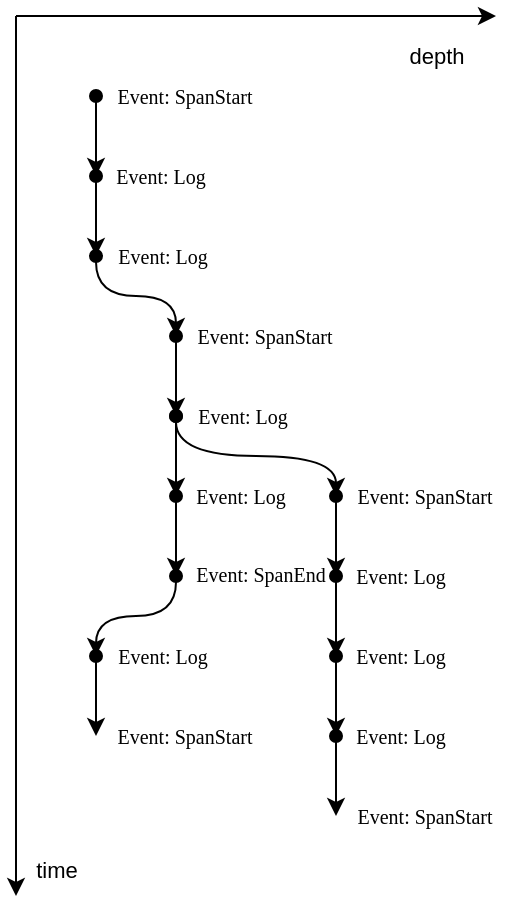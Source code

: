 <mxfile version="24.7.14">
  <diagram name="Page-1" id="T6d8X0sFulMxR60aM0VQ">
    <mxGraphModel dx="989" dy="537" grid="1" gridSize="10" guides="1" tooltips="1" connect="1" arrows="1" fold="1" page="1" pageScale="1" pageWidth="850" pageHeight="1100" math="0" shadow="0">
      <root>
        <mxCell id="0" />
        <mxCell id="1" parent="0" />
        <mxCell id="pR2gU65df5QwyOfCK6Qe-1" value="" style="endArrow=classic;html=1;rounded=0;" edge="1" parent="1">
          <mxGeometry width="50" height="50" relative="1" as="geometry">
            <mxPoint x="40" y="40" as="sourcePoint" />
            <mxPoint x="40" y="480" as="targetPoint" />
          </mxGeometry>
        </mxCell>
        <mxCell id="pR2gU65df5QwyOfCK6Qe-2" value="time" style="edgeLabel;html=1;align=center;verticalAlign=middle;resizable=0;points=[];" vertex="1" connectable="0" parent="pR2gU65df5QwyOfCK6Qe-1">
          <mxGeometry x="0.823" y="-1" relative="1" as="geometry">
            <mxPoint x="21" y="26" as="offset" />
          </mxGeometry>
        </mxCell>
        <mxCell id="pR2gU65df5QwyOfCK6Qe-3" value="" style="endArrow=classic;html=1;rounded=0;" edge="1" parent="1">
          <mxGeometry width="50" height="50" relative="1" as="geometry">
            <mxPoint x="40" y="40" as="sourcePoint" />
            <mxPoint x="280" y="40" as="targetPoint" />
          </mxGeometry>
        </mxCell>
        <mxCell id="pR2gU65df5QwyOfCK6Qe-4" value="depth" style="edgeLabel;html=1;align=center;verticalAlign=middle;resizable=0;points=[];" vertex="1" connectable="0" parent="pR2gU65df5QwyOfCK6Qe-3">
          <mxGeometry x="0.59" relative="1" as="geometry">
            <mxPoint x="19" y="20" as="offset" />
          </mxGeometry>
        </mxCell>
        <mxCell id="pR2gU65df5QwyOfCK6Qe-5" value="" style="endArrow=classic;html=1;rounded=0;startArrow=oval;startFill=1;fontFamily=Times New Roman;fontSize=10;" edge="1" parent="1">
          <mxGeometry width="50" height="50" relative="1" as="geometry">
            <mxPoint x="80" y="80" as="sourcePoint" />
            <mxPoint x="80" y="120" as="targetPoint" />
          </mxGeometry>
        </mxCell>
        <mxCell id="pR2gU65df5QwyOfCK6Qe-6" value="Event: SpanStart" style="edgeLabel;html=1;align=center;verticalAlign=middle;resizable=0;points=[];fontFamily=Times New Roman;fontSize=10;" vertex="1" connectable="0" parent="pR2gU65df5QwyOfCK6Qe-5">
          <mxGeometry x="-0.393" relative="1" as="geometry">
            <mxPoint x="44" y="-12" as="offset" />
          </mxGeometry>
        </mxCell>
        <mxCell id="pR2gU65df5QwyOfCK6Qe-7" value="" style="endArrow=classic;html=1;rounded=0;startArrow=oval;startFill=1;fontFamily=Times New Roman;fontSize=10;" edge="1" parent="1">
          <mxGeometry width="50" height="50" relative="1" as="geometry">
            <mxPoint x="80" y="120" as="sourcePoint" />
            <mxPoint x="80" y="160" as="targetPoint" />
          </mxGeometry>
        </mxCell>
        <mxCell id="pR2gU65df5QwyOfCK6Qe-8" value="Event: Log" style="edgeLabel;html=1;align=center;verticalAlign=middle;resizable=0;points=[];fontFamily=Times New Roman;fontSize=10;" vertex="1" connectable="0" parent="pR2gU65df5QwyOfCK6Qe-7">
          <mxGeometry x="-0.393" relative="1" as="geometry">
            <mxPoint x="32" y="-12" as="offset" />
          </mxGeometry>
        </mxCell>
        <mxCell id="pR2gU65df5QwyOfCK6Qe-9" value="" style="endArrow=classic;html=1;rounded=0;startArrow=oval;startFill=1;fontFamily=Times New Roman;fontSize=10;edgeStyle=orthogonalEdgeStyle;curved=1;" edge="1" parent="1">
          <mxGeometry width="50" height="50" relative="1" as="geometry">
            <mxPoint x="80" y="160" as="sourcePoint" />
            <mxPoint x="120" y="200" as="targetPoint" />
            <Array as="points">
              <mxPoint x="80" y="180" />
              <mxPoint x="120" y="180" />
            </Array>
          </mxGeometry>
        </mxCell>
        <mxCell id="pR2gU65df5QwyOfCK6Qe-10" value="Event: Log" style="edgeLabel;html=1;align=center;verticalAlign=middle;resizable=0;points=[];fontFamily=Times New Roman;fontSize=10;" vertex="1" connectable="0" parent="pR2gU65df5QwyOfCK6Qe-9">
          <mxGeometry x="-0.393" relative="1" as="geometry">
            <mxPoint x="28" y="-20" as="offset" />
          </mxGeometry>
        </mxCell>
        <mxCell id="pR2gU65df5QwyOfCK6Qe-13" value="" style="endArrow=classic;html=1;rounded=0;startArrow=oval;startFill=1;fontFamily=Times New Roman;fontSize=10;" edge="1" parent="1">
          <mxGeometry width="50" height="50" relative="1" as="geometry">
            <mxPoint x="120" y="200" as="sourcePoint" />
            <mxPoint x="120" y="240" as="targetPoint" />
          </mxGeometry>
        </mxCell>
        <mxCell id="pR2gU65df5QwyOfCK6Qe-14" value="Event: SpanStart" style="edgeLabel;html=1;align=center;verticalAlign=middle;resizable=0;points=[];fontFamily=Times New Roman;fontSize=10;" vertex="1" connectable="0" parent="pR2gU65df5QwyOfCK6Qe-13">
          <mxGeometry x="-0.393" relative="1" as="geometry">
            <mxPoint x="44" y="-12" as="offset" />
          </mxGeometry>
        </mxCell>
        <mxCell id="pR2gU65df5QwyOfCK6Qe-15" value="" style="endArrow=classic;html=1;rounded=0;startArrow=oval;startFill=1;fontFamily=Times New Roman;fontSize=10;edgeStyle=orthogonalEdgeStyle;curved=1;" edge="1" parent="1">
          <mxGeometry width="50" height="50" relative="1" as="geometry">
            <mxPoint x="120" y="240" as="sourcePoint" />
            <mxPoint x="200" y="280" as="targetPoint" />
            <Array as="points">
              <mxPoint x="120" y="260" />
              <mxPoint x="200" y="260" />
            </Array>
          </mxGeometry>
        </mxCell>
        <mxCell id="pR2gU65df5QwyOfCK6Qe-16" value="Event: Log" style="edgeLabel;html=1;align=center;verticalAlign=middle;resizable=0;points=[];fontFamily=Times New Roman;fontSize=10;" vertex="1" connectable="0" parent="pR2gU65df5QwyOfCK6Qe-15">
          <mxGeometry x="-0.393" relative="1" as="geometry">
            <mxPoint x="16" y="-20" as="offset" />
          </mxGeometry>
        </mxCell>
        <mxCell id="pR2gU65df5QwyOfCK6Qe-17" value="" style="endArrow=classic;html=1;rounded=0;startArrow=oval;startFill=1;fontFamily=Times New Roman;fontSize=10;" edge="1" parent="1">
          <mxGeometry width="50" height="50" relative="1" as="geometry">
            <mxPoint x="200" y="280" as="sourcePoint" />
            <mxPoint x="200" y="320" as="targetPoint" />
          </mxGeometry>
        </mxCell>
        <mxCell id="pR2gU65df5QwyOfCK6Qe-18" value="Event: SpanStart" style="edgeLabel;html=1;align=center;verticalAlign=middle;resizable=0;points=[];fontFamily=Times New Roman;fontSize=10;" vertex="1" connectable="0" parent="pR2gU65df5QwyOfCK6Qe-17">
          <mxGeometry x="-0.393" relative="1" as="geometry">
            <mxPoint x="44" y="-12" as="offset" />
          </mxGeometry>
        </mxCell>
        <mxCell id="pR2gU65df5QwyOfCK6Qe-19" value="" style="endArrow=classic;html=1;rounded=0;startArrow=oval;startFill=1;fontFamily=Times New Roman;fontSize=10;" edge="1" parent="1">
          <mxGeometry width="50" height="50" relative="1" as="geometry">
            <mxPoint x="120" y="240" as="sourcePoint" />
            <mxPoint x="120" y="280" as="targetPoint" />
          </mxGeometry>
        </mxCell>
        <mxCell id="pR2gU65df5QwyOfCK6Qe-24" value="" style="endArrow=classic;html=1;rounded=0;startArrow=oval;startFill=1;fontFamily=Times New Roman;fontSize=10;" edge="1" parent="1">
          <mxGeometry width="50" height="50" relative="1" as="geometry">
            <mxPoint x="120" y="280" as="sourcePoint" />
            <mxPoint x="120" y="320" as="targetPoint" />
          </mxGeometry>
        </mxCell>
        <mxCell id="pR2gU65df5QwyOfCK6Qe-25" value="Event: Log" style="edgeLabel;html=1;align=center;verticalAlign=middle;resizable=0;points=[];fontFamily=Times New Roman;fontSize=10;" vertex="1" connectable="0" parent="pR2gU65df5QwyOfCK6Qe-24">
          <mxGeometry x="-0.393" relative="1" as="geometry">
            <mxPoint x="32" y="-12" as="offset" />
          </mxGeometry>
        </mxCell>
        <mxCell id="pR2gU65df5QwyOfCK6Qe-26" value="Event: SpanEnd" style="edgeLabel;html=1;align=center;verticalAlign=middle;resizable=0;points=[];fontFamily=Times New Roman;fontSize=10;" vertex="1" connectable="0" parent="pR2gU65df5QwyOfCK6Qe-24">
          <mxGeometry x="-0.075" relative="1" as="geometry">
            <mxPoint x="42" y="20" as="offset" />
          </mxGeometry>
        </mxCell>
        <mxCell id="pR2gU65df5QwyOfCK6Qe-30" value="" style="endArrow=classic;html=1;rounded=0;startArrow=oval;startFill=1;fontFamily=Times New Roman;fontSize=10;edgeStyle=orthogonalEdgeStyle;curved=1;" edge="1" parent="1">
          <mxGeometry width="50" height="50" relative="1" as="geometry">
            <mxPoint x="120" y="320" as="sourcePoint" />
            <mxPoint x="80" y="360" as="targetPoint" />
            <Array as="points">
              <mxPoint x="120" y="340" />
              <mxPoint x="80" y="340" />
            </Array>
          </mxGeometry>
        </mxCell>
        <mxCell id="pR2gU65df5QwyOfCK6Qe-31" value="Event: Log" style="edgeLabel;html=1;align=center;verticalAlign=middle;resizable=0;points=[];fontFamily=Times New Roman;fontSize=10;" vertex="1" connectable="0" parent="pR2gU65df5QwyOfCK6Qe-30">
          <mxGeometry x="-0.393" relative="1" as="geometry">
            <mxPoint x="-3" y="20" as="offset" />
          </mxGeometry>
        </mxCell>
        <mxCell id="pR2gU65df5QwyOfCK6Qe-33" value="" style="endArrow=classic;html=1;rounded=0;startArrow=oval;startFill=1;fontFamily=Times New Roman;fontSize=10;" edge="1" parent="1">
          <mxGeometry width="50" height="50" relative="1" as="geometry">
            <mxPoint x="80" y="360" as="sourcePoint" />
            <mxPoint x="80" y="400" as="targetPoint" />
          </mxGeometry>
        </mxCell>
        <mxCell id="pR2gU65df5QwyOfCK6Qe-35" value="Event: SpanStart" style="edgeLabel;html=1;align=center;verticalAlign=middle;resizable=0;points=[];fontFamily=Times New Roman;fontSize=10;" vertex="1" connectable="0" parent="pR2gU65df5QwyOfCK6Qe-33">
          <mxGeometry x="-0.075" relative="1" as="geometry">
            <mxPoint x="44" y="21" as="offset" />
          </mxGeometry>
        </mxCell>
        <mxCell id="pR2gU65df5QwyOfCK6Qe-37" value="" style="endArrow=classic;html=1;rounded=0;startArrow=oval;startFill=1;fontFamily=Times New Roman;fontSize=10;" edge="1" parent="1">
          <mxGeometry width="50" height="50" relative="1" as="geometry">
            <mxPoint x="200" y="320" as="sourcePoint" />
            <mxPoint x="200" y="360" as="targetPoint" />
          </mxGeometry>
        </mxCell>
        <mxCell id="pR2gU65df5QwyOfCK6Qe-38" value="Event: Log" style="edgeLabel;html=1;align=center;verticalAlign=middle;resizable=0;points=[];fontFamily=Times New Roman;fontSize=10;" vertex="1" connectable="0" parent="pR2gU65df5QwyOfCK6Qe-37">
          <mxGeometry x="-0.393" relative="1" as="geometry">
            <mxPoint x="32" y="-12" as="offset" />
          </mxGeometry>
        </mxCell>
        <mxCell id="pR2gU65df5QwyOfCK6Qe-39" value="" style="endArrow=classic;html=1;rounded=0;startArrow=oval;startFill=1;fontFamily=Times New Roman;fontSize=10;" edge="1" parent="1">
          <mxGeometry width="50" height="50" relative="1" as="geometry">
            <mxPoint x="200" y="360" as="sourcePoint" />
            <mxPoint x="200" y="400" as="targetPoint" />
          </mxGeometry>
        </mxCell>
        <mxCell id="pR2gU65df5QwyOfCK6Qe-40" value="Event: Log" style="edgeLabel;html=1;align=center;verticalAlign=middle;resizable=0;points=[];fontFamily=Times New Roman;fontSize=10;" vertex="1" connectable="0" parent="pR2gU65df5QwyOfCK6Qe-39">
          <mxGeometry x="-0.393" relative="1" as="geometry">
            <mxPoint x="32" y="-12" as="offset" />
          </mxGeometry>
        </mxCell>
        <mxCell id="pR2gU65df5QwyOfCK6Qe-41" value="" style="endArrow=classic;html=1;rounded=0;startArrow=oval;startFill=1;fontFamily=Times New Roman;fontSize=10;" edge="1" parent="1">
          <mxGeometry width="50" height="50" relative="1" as="geometry">
            <mxPoint x="200" y="400" as="sourcePoint" />
            <mxPoint x="200" y="440" as="targetPoint" />
          </mxGeometry>
        </mxCell>
        <mxCell id="pR2gU65df5QwyOfCK6Qe-42" value="Event: Log" style="edgeLabel;html=1;align=center;verticalAlign=middle;resizable=0;points=[];fontFamily=Times New Roman;fontSize=10;" vertex="1" connectable="0" parent="pR2gU65df5QwyOfCK6Qe-41">
          <mxGeometry x="-0.393" relative="1" as="geometry">
            <mxPoint x="32" y="-12" as="offset" />
          </mxGeometry>
        </mxCell>
        <mxCell id="pR2gU65df5QwyOfCK6Qe-44" value="Event: SpanStart" style="edgeLabel;html=1;align=center;verticalAlign=middle;resizable=0;points=[];fontSize=10;fontFamily=Times New Roman;" vertex="1" connectable="0" parent="pR2gU65df5QwyOfCK6Qe-41">
          <mxGeometry x="0.119" y="1" relative="1" as="geometry">
            <mxPoint x="43" y="17" as="offset" />
          </mxGeometry>
        </mxCell>
      </root>
    </mxGraphModel>
  </diagram>
</mxfile>

